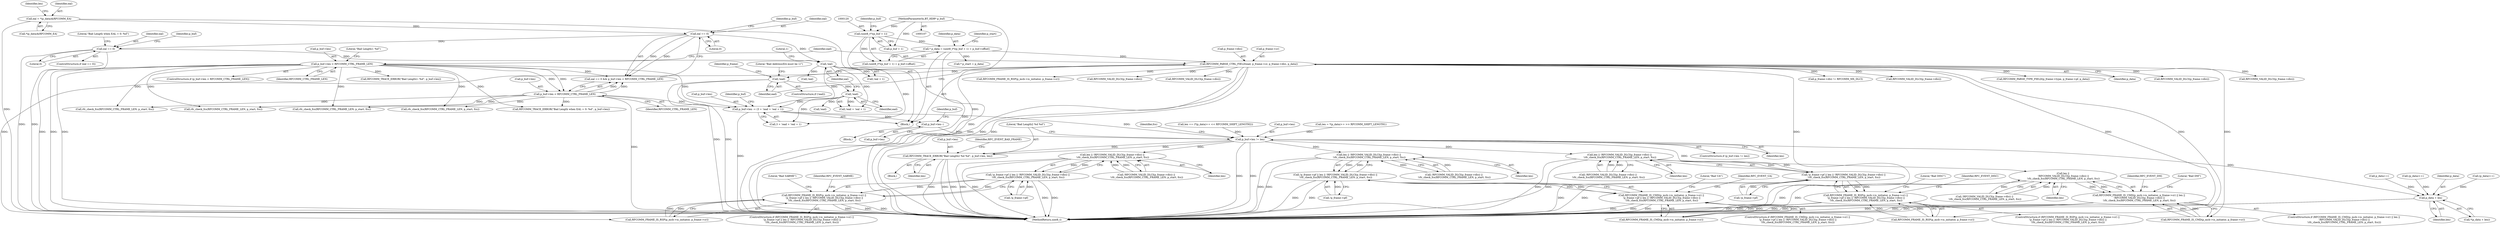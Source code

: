 digraph "0_Android_9fe27a9b445f7e911286ed31c1087ceac567736b@pointer" {
"1000275" [label="(Call,p_buf->len--)"];
"1000219" [label="(Call,p_buf->len -= (3 + !ead + !eal + 1))"];
"1000226" [label="(Call,!ead)"];
"1000156" [label="(Call,!ead)"];
"1000146" [label="(Call,RFCOMM_PARSE_CTRL_FIELD(ead, p_frame->cr, p_frame->dlci, p_data))"];
"1000116" [label="(Call,* p_data = (uint8_t*)(p_buf + 1) + p_buf->offset)"];
"1000119" [label="(Call,(uint8_t*)(p_buf + 1))"];
"1000110" [label="(MethodParameterIn,BT_HDR* p_buf)"];
"1000229" [label="(Call,!eal)"];
"1000187" [label="(Call,eal == 0)"];
"1000171" [label="(Call,eal = *(p_data)&RFCOMM_EA)"];
"1000205" [label="(Call,eal == 0)"];
"1000133" [label="(Call,p_buf->len < RFCOMM_CTRL_FRAME_LEN)"];
"1000190" [label="(Call,p_buf->len < RFCOMM_CTRL_FRAME_LEN)"];
"1000290" [label="(Call,p_buf->len != len)"];
"1000296" [label="(Call,RFCOMM_TRACE_ERROR(\"Bad Length2 %d %d\", p_buf->len, len))"];
"1000307" [label="(Call,p_data + len)"];
"1000330" [label="(Call,len || !RFCOMM_VALID_DLCI(p_frame->dlci) ||\n !rfc_check_fcs(RFCOMM_CTRL_FRAME_LEN, p_start, fcs))"];
"1000325" [label="(Call,!p_frame->pf || len || !RFCOMM_VALID_DLCI(p_frame->dlci) ||\n !rfc_check_fcs(RFCOMM_CTRL_FRAME_LEN, p_start, fcs))"];
"1000317" [label="(Call,RFCOMM_FRAME_IS_RSP(p_mcb->is_initiator, p_frame->cr) ||\n !p_frame->pf || len || !RFCOMM_VALID_DLCI(p_frame->dlci) ||\n !rfc_check_fcs(RFCOMM_CTRL_FRAME_LEN, p_start, fcs))"];
"1000366" [label="(Call,len || !RFCOMM_VALID_DLCI(p_frame->dlci) ||\n !rfc_check_fcs(RFCOMM_CTRL_FRAME_LEN, p_start, fcs))"];
"1000361" [label="(Call,!p_frame->pf || len || !RFCOMM_VALID_DLCI(p_frame->dlci) ||\n !rfc_check_fcs(RFCOMM_CTRL_FRAME_LEN, p_start, fcs))"];
"1000353" [label="(Call,RFCOMM_FRAME_IS_CMD(p_mcb->is_initiator, p_frame->cr) ||\n !p_frame->pf || len || !RFCOMM_VALID_DLCI(p_frame->dlci) ||\n !rfc_check_fcs(RFCOMM_CTRL_FRAME_LEN, p_start, fcs))"];
"1000397" [label="(Call,len ||\n !RFCOMM_VALID_DLCI(p_frame->dlci) ||\n !rfc_check_fcs(RFCOMM_CTRL_FRAME_LEN, p_start, fcs))"];
"1000389" [label="(Call,RFCOMM_FRAME_IS_CMD(p_mcb->is_initiator, p_frame->cr) || len ||\n !RFCOMM_VALID_DLCI(p_frame->dlci) ||\n !rfc_check_fcs(RFCOMM_CTRL_FRAME_LEN, p_start, fcs))"];
"1000433" [label="(Call,len || !RFCOMM_VALID_DLCI(p_frame->dlci) ||\n !rfc_check_fcs(RFCOMM_CTRL_FRAME_LEN, p_start, fcs))"];
"1000428" [label="(Call,!p_frame->pf || len || !RFCOMM_VALID_DLCI(p_frame->dlci) ||\n !rfc_check_fcs(RFCOMM_CTRL_FRAME_LEN, p_start, fcs))"];
"1000420" [label="(Call,RFCOMM_FRAME_IS_RSP(p_mcb->is_initiator, p_frame->cr) ||\n !p_frame->pf || len || !RFCOMM_VALID_DLCI(p_frame->dlci) ||\n !rfc_check_fcs(RFCOMM_CTRL_FRAME_LEN, p_start, fcs))"];
"1000281" [label="(Identifier,p_buf)"];
"1000334" [label="(Call,RFCOMM_VALID_DLCI(p_frame->dlci))"];
"1000381" [label="(Literal,\"Bad UA\")"];
"1000354" [label="(Call,RFCOMM_FRAME_IS_CMD(p_mcb->is_initiator, p_frame->cr))"];
"1000296" [label="(Call,RFCOMM_TRACE_ERROR(\"Bad Length2 %d %d\", p_buf->len, len))"];
"1000228" [label="(Call,!eal + 1)"];
"1000140" [label="(Literal,\"Bad Length1: %d\")"];
"1000330" [label="(Call,len || !RFCOMM_VALID_DLCI(p_frame->dlci) ||\n !rfc_check_fcs(RFCOMM_CTRL_FRAME_LEN, p_start, fcs))"];
"1000155" [label="(ControlStructure,if (!ead))"];
"1000386" [label="(Identifier,RFC_EVENT_UA)"];
"1000267" [label="(Block,)"];
"1000497" [label="(MethodReturn,uint8_t)"];
"1000317" [label="(Call,RFCOMM_FRAME_IS_RSP(p_mcb->is_initiator, p_frame->cr) ||\n !p_frame->pf || len || !RFCOMM_VALID_DLCI(p_frame->dlci) ||\n !rfc_check_fcs(RFCOMM_CTRL_FRAME_LEN, p_start, fcs))"];
"1000192" [label="(Identifier,p_buf)"];
"1000257" [label="(Call,p_frame->dlci != RFCOMM_MX_DLCI)"];
"1000239" [label="(Call,!ead)"];
"1000370" [label="(Call,RFCOMM_VALID_DLCI(p_frame->dlci))"];
"1000111" [label="(Block,)"];
"1000331" [label="(Identifier,len)"];
"1000297" [label="(Literal,\"Bad Length2 %d %d\")"];
"1000276" [label="(Call,p_buf->len)"];
"1000189" [label="(Literal,0)"];
"1000345" [label="(Literal,\"Bad SABME\")"];
"1000368" [label="(Call,!RFCOMM_VALID_DLCI(p_frame->dlci) ||\n !rfc_check_fcs(RFCOMM_CTRL_FRAME_LEN, p_start, fcs))"];
"1000241" [label="(Call,!eal)"];
"1000318" [label="(Call,RFCOMM_FRAME_IS_RSP(p_mcb->is_initiator, p_frame->cr))"];
"1000121" [label="(Call,p_buf + 1)"];
"1000182" [label="(Call,(p_data)++)"];
"1000194" [label="(Identifier,RFCOMM_CTRL_FRAME_LEN)"];
"1000210" [label="(Literal,\"Bad Length when EAL = 0: %d\")"];
"1000350" [label="(Identifier,RFC_EVENT_SABME)"];
"1000226" [label="(Call,!ead)"];
"1000156" [label="(Call,!ead)"];
"1000417" [label="(Identifier,RFC_EVENT_DM)"];
"1000163" [label="(Call,RFCOMM_PARSE_TYPE_FIELD(p_frame->type, p_frame->pf, p_data))"];
"1000118" [label="(Call,(uint8_t*)(p_buf + 1) + p_buf->offset)"];
"1000375" [label="(Call,rfc_check_fcs(RFCOMM_CTRL_FRAME_LEN, p_start, fcs))"];
"1000325" [label="(Call,!p_frame->pf || len || !RFCOMM_VALID_DLCI(p_frame->dlci) ||\n !rfc_check_fcs(RFCOMM_CTRL_FRAME_LEN, p_start, fcs))"];
"1000129" [label="(Identifier,p_start)"];
"1000219" [label="(Call,p_buf->len -= (3 + !ead + !eal + 1))"];
"1000147" [label="(Identifier,ead)"];
"1000209" [label="(Call,RFCOMM_TRACE_ERROR(\"Bad Length when EAL = 0: %d\", p_buf->len))"];
"1000275" [label="(Call,p_buf->len--)"];
"1000229" [label="(Call,!eal)"];
"1000442" [label="(Call,rfc_check_fcs(RFCOMM_CTRL_FRAME_LEN, p_start, fcs))"];
"1000134" [label="(Call,p_buf->len)"];
"1000366" [label="(Call,len || !RFCOMM_VALID_DLCI(p_frame->dlci) ||\n !rfc_check_fcs(RFCOMM_CTRL_FRAME_LEN, p_start, fcs))"];
"1000298" [label="(Call,p_buf->len)"];
"1000220" [label="(Call,p_buf->len)"];
"1000305" [label="(Identifier,fcs)"];
"1000128" [label="(Call,* p_start = p_data)"];
"1000207" [label="(Literal,0)"];
"1000303" [label="(Identifier,RFC_EVENT_BAD_FRAME)"];
"1000132" [label="(ControlStructure,if (p_buf->len < RFCOMM_CTRL_FRAME_LEN))"];
"1000116" [label="(Call,* p_data = (uint8_t*)(p_buf + 1) + p_buf->offset)"];
"1000137" [label="(Identifier,RFCOMM_CTRL_FRAME_LEN)"];
"1000204" [label="(ControlStructure,if (eal == 0))"];
"1000234" [label="(Identifier,p_buf)"];
"1000295" [label="(Block,)"];
"1000191" [label="(Call,p_buf->len)"];
"1000171" [label="(Call,eal = *(p_data)&RFCOMM_EA)"];
"1000188" [label="(Identifier,eal)"];
"1000352" [label="(ControlStructure,if (RFCOMM_FRAME_IS_CMD(p_mcb->is_initiator, p_frame->cr) ||\n !p_frame->pf || len || !RFCOMM_VALID_DLCI(p_frame->dlci) ||\n !rfc_check_fcs(RFCOMM_CTRL_FRAME_LEN, p_start, fcs)))"];
"1000154" [label="(Identifier,p_data)"];
"1000362" [label="(Call,!p_frame->pf)"];
"1000117" [label="(Identifier,p_data)"];
"1000457" [label="(Call,RFCOMM_VALID_DLCI(p_frame->dlci))"];
"1000119" [label="(Call,(uint8_t*)(p_buf + 1))"];
"1000110" [label="(MethodParameterIn,BT_HDR* p_buf)"];
"1000353" [label="(Call,RFCOMM_FRAME_IS_CMD(p_mcb->is_initiator, p_frame->cr) ||\n !p_frame->pf || len || !RFCOMM_VALID_DLCI(p_frame->dlci) ||\n !rfc_check_fcs(RFCOMM_CTRL_FRAME_LEN, p_start, fcs))"];
"1000412" [label="(Literal,\"Bad DM\")"];
"1000173" [label="(Call,*(p_data)&RFCOMM_EA)"];
"1000223" [label="(Call,3 + !ead + !eal + 1)"];
"1000308" [label="(Identifier,p_data)"];
"1000151" [label="(Call,p_frame->dlci)"];
"1000421" [label="(Call,RFCOMM_FRAME_IS_RSP(p_mcb->is_initiator, p_frame->cr))"];
"1000206" [label="(Identifier,eal)"];
"1000397" [label="(Call,len ||\n !RFCOMM_VALID_DLCI(p_frame->dlci) ||\n !rfc_check_fcs(RFCOMM_CTRL_FRAME_LEN, p_start, fcs))"];
"1000165" [label="(Identifier,p_frame)"];
"1000309" [label="(Identifier,len)"];
"1000339" [label="(Call,rfc_check_fcs(RFCOMM_CTRL_FRAME_LEN, p_start, fcs))"];
"1000367" [label="(Identifier,len)"];
"1000187" [label="(Call,eal == 0)"];
"1000326" [label="(Call,!p_frame->pf)"];
"1000196" [label="(Call,len += (*(p_data)++ << RFCOMM_SHIFT_LENGTH2))"];
"1000433" [label="(Call,len || !RFCOMM_VALID_DLCI(p_frame->dlci) ||\n !rfc_check_fcs(RFCOMM_CTRL_FRAME_LEN, p_start, fcs))"];
"1000225" [label="(Call,!ead + !eal + 1)"];
"1000437" [label="(Call,RFCOMM_VALID_DLCI(p_frame->dlci))"];
"1000231" [label="(Literal,1)"];
"1000307" [label="(Call,p_data + len)"];
"1000148" [label="(Call,p_frame->cr)"];
"1000390" [label="(Call,RFCOMM_FRAME_IS_CMD(p_mcb->is_initiator, p_frame->cr))"];
"1000289" [label="(ControlStructure,if (p_buf->len != len))"];
"1000146" [label="(Call,RFCOMM_PARSE_CTRL_FIELD(ead, p_frame->cr, p_frame->dlci, p_data))"];
"1000291" [label="(Call,p_buf->len)"];
"1000361" [label="(Call,!p_frame->pf || len || !RFCOMM_VALID_DLCI(p_frame->dlci) ||\n !rfc_check_fcs(RFCOMM_CTRL_FRAME_LEN, p_start, fcs))"];
"1000190" [label="(Call,p_buf->len < RFCOMM_CTRL_FRAME_LEN)"];
"1000428" [label="(Call,!p_frame->pf || len || !RFCOMM_VALID_DLCI(p_frame->dlci) ||\n !rfc_check_fcs(RFCOMM_CTRL_FRAME_LEN, p_start, fcs))"];
"1000399" [label="(Call,!RFCOMM_VALID_DLCI(p_frame->dlci) ||\n !rfc_check_fcs(RFCOMM_CTRL_FRAME_LEN, p_start, fcs))"];
"1000480" [label="(Call,RFCOMM_FRAME_IS_RSP(p_mcb->is_initiator, p_frame->cr))"];
"1000157" [label="(Identifier,ead)"];
"1000294" [label="(Identifier,len)"];
"1000200" [label="(Call,(p_data)++)"];
"1000316" [label="(ControlStructure,if (RFCOMM_FRAME_IS_RSP(p_mcb->is_initiator, p_frame->cr) ||\n !p_frame->pf || len || !RFCOMM_VALID_DLCI(p_frame->dlci) ||\n !rfc_check_fcs(RFCOMM_CTRL_FRAME_LEN, p_start, fcs)))"];
"1000273" [label="(Call,p_data++)"];
"1000227" [label="(Identifier,ead)"];
"1000186" [label="(Call,eal == 0 && p_buf->len < RFCOMM_CTRL_FRAME_LEN)"];
"1000332" [label="(Call,!RFCOMM_VALID_DLCI(p_frame->dlci) ||\n !rfc_check_fcs(RFCOMM_CTRL_FRAME_LEN, p_start, fcs))"];
"1000301" [label="(Identifier,len)"];
"1000160" [label="(Literal,\"Bad Address(EA must be 1)\")"];
"1000406" [label="(Call,rfc_check_fcs(RFCOMM_CTRL_FRAME_LEN, p_start, fcs))"];
"1000290" [label="(Call,p_buf->len != len)"];
"1000133" [label="(Call,p_buf->len < RFCOMM_CTRL_FRAME_LEN)"];
"1000230" [label="(Identifier,eal)"];
"1000221" [label="(Identifier,p_buf)"];
"1000401" [label="(Call,RFCOMM_VALID_DLCI(p_frame->dlci))"];
"1000429" [label="(Call,!p_frame->pf)"];
"1000448" [label="(Literal,\"Bad DISC\")"];
"1000398" [label="(Identifier,len)"];
"1000178" [label="(Call,len = *(p_data)++ >> RFCOMM_SHIFT_LENGTH1)"];
"1000125" [label="(Identifier,p_buf)"];
"1000306" [label="(Call,*(p_data + len))"];
"1000139" [label="(Call,RFCOMM_TRACE_ERROR(\"Bad Length1: %d\", p_buf->len))"];
"1000420" [label="(Call,RFCOMM_FRAME_IS_RSP(p_mcb->is_initiator, p_frame->cr) ||\n !p_frame->pf || len || !RFCOMM_VALID_DLCI(p_frame->dlci) ||\n !rfc_check_fcs(RFCOMM_CTRL_FRAME_LEN, p_start, fcs))"];
"1000453" [label="(Identifier,RFC_EVENT_DISC)"];
"1000419" [label="(ControlStructure,if (RFCOMM_FRAME_IS_RSP(p_mcb->is_initiator, p_frame->cr) ||\n !p_frame->pf || len || !RFCOMM_VALID_DLCI(p_frame->dlci) ||\n !rfc_check_fcs(RFCOMM_CTRL_FRAME_LEN, p_start, fcs)))"];
"1000388" [label="(ControlStructure,if (RFCOMM_FRAME_IS_CMD(p_mcb->is_initiator, p_frame->cr) || len ||\n !RFCOMM_VALID_DLCI(p_frame->dlci) ||\n !rfc_check_fcs(RFCOMM_CTRL_FRAME_LEN, p_start, fcs)))"];
"1000389" [label="(Call,RFCOMM_FRAME_IS_CMD(p_mcb->is_initiator, p_frame->cr) || len ||\n !RFCOMM_VALID_DLCI(p_frame->dlci) ||\n !rfc_check_fcs(RFCOMM_CTRL_FRAME_LEN, p_start, fcs))"];
"1000434" [label="(Identifier,len)"];
"1000435" [label="(Call,!RFCOMM_VALID_DLCI(p_frame->dlci) ||\n !rfc_check_fcs(RFCOMM_CTRL_FRAME_LEN, p_start, fcs))"];
"1000179" [label="(Identifier,len)"];
"1000205" [label="(Call,eal == 0)"];
"1000172" [label="(Identifier,eal)"];
"1000275" -> "1000267"  [label="AST: "];
"1000275" -> "1000276"  [label="CFG: "];
"1000276" -> "1000275"  [label="AST: "];
"1000281" -> "1000275"  [label="CFG: "];
"1000219" -> "1000275"  [label="DDG: "];
"1000275" -> "1000290"  [label="DDG: "];
"1000219" -> "1000111"  [label="AST: "];
"1000219" -> "1000223"  [label="CFG: "];
"1000220" -> "1000219"  [label="AST: "];
"1000223" -> "1000219"  [label="AST: "];
"1000234" -> "1000219"  [label="CFG: "];
"1000219" -> "1000497"  [label="DDG: "];
"1000226" -> "1000219"  [label="DDG: "];
"1000229" -> "1000219"  [label="DDG: "];
"1000133" -> "1000219"  [label="DDG: "];
"1000190" -> "1000219"  [label="DDG: "];
"1000219" -> "1000290"  [label="DDG: "];
"1000226" -> "1000225"  [label="AST: "];
"1000226" -> "1000227"  [label="CFG: "];
"1000227" -> "1000226"  [label="AST: "];
"1000230" -> "1000226"  [label="CFG: "];
"1000226" -> "1000223"  [label="DDG: "];
"1000226" -> "1000225"  [label="DDG: "];
"1000156" -> "1000226"  [label="DDG: "];
"1000226" -> "1000239"  [label="DDG: "];
"1000156" -> "1000155"  [label="AST: "];
"1000156" -> "1000157"  [label="CFG: "];
"1000157" -> "1000156"  [label="AST: "];
"1000160" -> "1000156"  [label="CFG: "];
"1000165" -> "1000156"  [label="CFG: "];
"1000156" -> "1000497"  [label="DDG: "];
"1000156" -> "1000497"  [label="DDG: "];
"1000146" -> "1000156"  [label="DDG: "];
"1000146" -> "1000111"  [label="AST: "];
"1000146" -> "1000154"  [label="CFG: "];
"1000147" -> "1000146"  [label="AST: "];
"1000148" -> "1000146"  [label="AST: "];
"1000151" -> "1000146"  [label="AST: "];
"1000154" -> "1000146"  [label="AST: "];
"1000157" -> "1000146"  [label="CFG: "];
"1000146" -> "1000497"  [label="DDG: "];
"1000146" -> "1000497"  [label="DDG: "];
"1000146" -> "1000497"  [label="DDG: "];
"1000146" -> "1000497"  [label="DDG: "];
"1000116" -> "1000146"  [label="DDG: "];
"1000146" -> "1000163"  [label="DDG: "];
"1000146" -> "1000257"  [label="DDG: "];
"1000146" -> "1000318"  [label="DDG: "];
"1000146" -> "1000334"  [label="DDG: "];
"1000146" -> "1000354"  [label="DDG: "];
"1000146" -> "1000370"  [label="DDG: "];
"1000146" -> "1000390"  [label="DDG: "];
"1000146" -> "1000401"  [label="DDG: "];
"1000146" -> "1000421"  [label="DDG: "];
"1000146" -> "1000437"  [label="DDG: "];
"1000146" -> "1000457"  [label="DDG: "];
"1000146" -> "1000480"  [label="DDG: "];
"1000116" -> "1000111"  [label="AST: "];
"1000116" -> "1000118"  [label="CFG: "];
"1000117" -> "1000116"  [label="AST: "];
"1000118" -> "1000116"  [label="AST: "];
"1000129" -> "1000116"  [label="CFG: "];
"1000116" -> "1000497"  [label="DDG: "];
"1000119" -> "1000116"  [label="DDG: "];
"1000116" -> "1000128"  [label="DDG: "];
"1000119" -> "1000118"  [label="AST: "];
"1000119" -> "1000121"  [label="CFG: "];
"1000120" -> "1000119"  [label="AST: "];
"1000121" -> "1000119"  [label="AST: "];
"1000125" -> "1000119"  [label="CFG: "];
"1000119" -> "1000497"  [label="DDG: "];
"1000119" -> "1000118"  [label="DDG: "];
"1000110" -> "1000119"  [label="DDG: "];
"1000110" -> "1000107"  [label="AST: "];
"1000110" -> "1000497"  [label="DDG: "];
"1000110" -> "1000121"  [label="DDG: "];
"1000229" -> "1000228"  [label="AST: "];
"1000229" -> "1000230"  [label="CFG: "];
"1000230" -> "1000229"  [label="AST: "];
"1000231" -> "1000229"  [label="CFG: "];
"1000229" -> "1000223"  [label="DDG: "];
"1000229" -> "1000225"  [label="DDG: "];
"1000229" -> "1000228"  [label="DDG: "];
"1000187" -> "1000229"  [label="DDG: "];
"1000205" -> "1000229"  [label="DDG: "];
"1000229" -> "1000241"  [label="DDG: "];
"1000187" -> "1000186"  [label="AST: "];
"1000187" -> "1000189"  [label="CFG: "];
"1000188" -> "1000187"  [label="AST: "];
"1000189" -> "1000187"  [label="AST: "];
"1000192" -> "1000187"  [label="CFG: "];
"1000186" -> "1000187"  [label="CFG: "];
"1000187" -> "1000186"  [label="DDG: "];
"1000187" -> "1000186"  [label="DDG: "];
"1000171" -> "1000187"  [label="DDG: "];
"1000187" -> "1000205"  [label="DDG: "];
"1000171" -> "1000111"  [label="AST: "];
"1000171" -> "1000173"  [label="CFG: "];
"1000172" -> "1000171"  [label="AST: "];
"1000173" -> "1000171"  [label="AST: "];
"1000179" -> "1000171"  [label="CFG: "];
"1000171" -> "1000497"  [label="DDG: "];
"1000205" -> "1000204"  [label="AST: "];
"1000205" -> "1000207"  [label="CFG: "];
"1000206" -> "1000205"  [label="AST: "];
"1000207" -> "1000205"  [label="AST: "];
"1000210" -> "1000205"  [label="CFG: "];
"1000221" -> "1000205"  [label="CFG: "];
"1000205" -> "1000497"  [label="DDG: "];
"1000205" -> "1000497"  [label="DDG: "];
"1000133" -> "1000132"  [label="AST: "];
"1000133" -> "1000137"  [label="CFG: "];
"1000134" -> "1000133"  [label="AST: "];
"1000137" -> "1000133"  [label="AST: "];
"1000140" -> "1000133"  [label="CFG: "];
"1000147" -> "1000133"  [label="CFG: "];
"1000133" -> "1000497"  [label="DDG: "];
"1000133" -> "1000497"  [label="DDG: "];
"1000133" -> "1000497"  [label="DDG: "];
"1000133" -> "1000139"  [label="DDG: "];
"1000133" -> "1000186"  [label="DDG: "];
"1000133" -> "1000190"  [label="DDG: "];
"1000133" -> "1000190"  [label="DDG: "];
"1000133" -> "1000209"  [label="DDG: "];
"1000133" -> "1000339"  [label="DDG: "];
"1000133" -> "1000375"  [label="DDG: "];
"1000133" -> "1000406"  [label="DDG: "];
"1000133" -> "1000442"  [label="DDG: "];
"1000190" -> "1000186"  [label="AST: "];
"1000190" -> "1000194"  [label="CFG: "];
"1000191" -> "1000190"  [label="AST: "];
"1000194" -> "1000190"  [label="AST: "];
"1000186" -> "1000190"  [label="CFG: "];
"1000190" -> "1000497"  [label="DDG: "];
"1000190" -> "1000186"  [label="DDG: "];
"1000190" -> "1000186"  [label="DDG: "];
"1000190" -> "1000209"  [label="DDG: "];
"1000190" -> "1000339"  [label="DDG: "];
"1000190" -> "1000375"  [label="DDG: "];
"1000190" -> "1000406"  [label="DDG: "];
"1000190" -> "1000442"  [label="DDG: "];
"1000290" -> "1000289"  [label="AST: "];
"1000290" -> "1000294"  [label="CFG: "];
"1000291" -> "1000290"  [label="AST: "];
"1000294" -> "1000290"  [label="AST: "];
"1000297" -> "1000290"  [label="CFG: "];
"1000305" -> "1000290"  [label="CFG: "];
"1000290" -> "1000497"  [label="DDG: "];
"1000290" -> "1000497"  [label="DDG: "];
"1000178" -> "1000290"  [label="DDG: "];
"1000196" -> "1000290"  [label="DDG: "];
"1000290" -> "1000296"  [label="DDG: "];
"1000290" -> "1000296"  [label="DDG: "];
"1000290" -> "1000307"  [label="DDG: "];
"1000290" -> "1000330"  [label="DDG: "];
"1000290" -> "1000366"  [label="DDG: "];
"1000290" -> "1000397"  [label="DDG: "];
"1000290" -> "1000433"  [label="DDG: "];
"1000296" -> "1000295"  [label="AST: "];
"1000296" -> "1000301"  [label="CFG: "];
"1000297" -> "1000296"  [label="AST: "];
"1000298" -> "1000296"  [label="AST: "];
"1000301" -> "1000296"  [label="AST: "];
"1000303" -> "1000296"  [label="CFG: "];
"1000296" -> "1000497"  [label="DDG: "];
"1000296" -> "1000497"  [label="DDG: "];
"1000296" -> "1000497"  [label="DDG: "];
"1000307" -> "1000306"  [label="AST: "];
"1000307" -> "1000309"  [label="CFG: "];
"1000308" -> "1000307"  [label="AST: "];
"1000309" -> "1000307"  [label="AST: "];
"1000306" -> "1000307"  [label="CFG: "];
"1000307" -> "1000497"  [label="DDG: "];
"1000307" -> "1000497"  [label="DDG: "];
"1000200" -> "1000307"  [label="DDG: "];
"1000273" -> "1000307"  [label="DDG: "];
"1000182" -> "1000307"  [label="DDG: "];
"1000330" -> "1000325"  [label="AST: "];
"1000330" -> "1000331"  [label="CFG: "];
"1000330" -> "1000332"  [label="CFG: "];
"1000331" -> "1000330"  [label="AST: "];
"1000332" -> "1000330"  [label="AST: "];
"1000325" -> "1000330"  [label="CFG: "];
"1000330" -> "1000497"  [label="DDG: "];
"1000330" -> "1000497"  [label="DDG: "];
"1000330" -> "1000325"  [label="DDG: "];
"1000330" -> "1000325"  [label="DDG: "];
"1000332" -> "1000330"  [label="DDG: "];
"1000332" -> "1000330"  [label="DDG: "];
"1000325" -> "1000317"  [label="AST: "];
"1000325" -> "1000326"  [label="CFG: "];
"1000326" -> "1000325"  [label="AST: "];
"1000317" -> "1000325"  [label="CFG: "];
"1000325" -> "1000497"  [label="DDG: "];
"1000325" -> "1000497"  [label="DDG: "];
"1000325" -> "1000317"  [label="DDG: "];
"1000325" -> "1000317"  [label="DDG: "];
"1000326" -> "1000325"  [label="DDG: "];
"1000317" -> "1000316"  [label="AST: "];
"1000317" -> "1000318"  [label="CFG: "];
"1000318" -> "1000317"  [label="AST: "];
"1000345" -> "1000317"  [label="CFG: "];
"1000350" -> "1000317"  [label="CFG: "];
"1000317" -> "1000497"  [label="DDG: "];
"1000317" -> "1000497"  [label="DDG: "];
"1000317" -> "1000497"  [label="DDG: "];
"1000318" -> "1000317"  [label="DDG: "];
"1000318" -> "1000317"  [label="DDG: "];
"1000366" -> "1000361"  [label="AST: "];
"1000366" -> "1000367"  [label="CFG: "];
"1000366" -> "1000368"  [label="CFG: "];
"1000367" -> "1000366"  [label="AST: "];
"1000368" -> "1000366"  [label="AST: "];
"1000361" -> "1000366"  [label="CFG: "];
"1000366" -> "1000497"  [label="DDG: "];
"1000366" -> "1000497"  [label="DDG: "];
"1000366" -> "1000361"  [label="DDG: "];
"1000366" -> "1000361"  [label="DDG: "];
"1000368" -> "1000366"  [label="DDG: "];
"1000368" -> "1000366"  [label="DDG: "];
"1000361" -> "1000353"  [label="AST: "];
"1000361" -> "1000362"  [label="CFG: "];
"1000362" -> "1000361"  [label="AST: "];
"1000353" -> "1000361"  [label="CFG: "];
"1000361" -> "1000497"  [label="DDG: "];
"1000361" -> "1000497"  [label="DDG: "];
"1000361" -> "1000353"  [label="DDG: "];
"1000361" -> "1000353"  [label="DDG: "];
"1000362" -> "1000361"  [label="DDG: "];
"1000353" -> "1000352"  [label="AST: "];
"1000353" -> "1000354"  [label="CFG: "];
"1000354" -> "1000353"  [label="AST: "];
"1000381" -> "1000353"  [label="CFG: "];
"1000386" -> "1000353"  [label="CFG: "];
"1000353" -> "1000497"  [label="DDG: "];
"1000353" -> "1000497"  [label="DDG: "];
"1000353" -> "1000497"  [label="DDG: "];
"1000354" -> "1000353"  [label="DDG: "];
"1000354" -> "1000353"  [label="DDG: "];
"1000397" -> "1000389"  [label="AST: "];
"1000397" -> "1000398"  [label="CFG: "];
"1000397" -> "1000399"  [label="CFG: "];
"1000398" -> "1000397"  [label="AST: "];
"1000399" -> "1000397"  [label="AST: "];
"1000389" -> "1000397"  [label="CFG: "];
"1000397" -> "1000497"  [label="DDG: "];
"1000397" -> "1000497"  [label="DDG: "];
"1000397" -> "1000389"  [label="DDG: "];
"1000397" -> "1000389"  [label="DDG: "];
"1000399" -> "1000397"  [label="DDG: "];
"1000399" -> "1000397"  [label="DDG: "];
"1000389" -> "1000388"  [label="AST: "];
"1000389" -> "1000390"  [label="CFG: "];
"1000390" -> "1000389"  [label="AST: "];
"1000412" -> "1000389"  [label="CFG: "];
"1000417" -> "1000389"  [label="CFG: "];
"1000389" -> "1000497"  [label="DDG: "];
"1000389" -> "1000497"  [label="DDG: "];
"1000389" -> "1000497"  [label="DDG: "];
"1000390" -> "1000389"  [label="DDG: "];
"1000390" -> "1000389"  [label="DDG: "];
"1000433" -> "1000428"  [label="AST: "];
"1000433" -> "1000434"  [label="CFG: "];
"1000433" -> "1000435"  [label="CFG: "];
"1000434" -> "1000433"  [label="AST: "];
"1000435" -> "1000433"  [label="AST: "];
"1000428" -> "1000433"  [label="CFG: "];
"1000433" -> "1000497"  [label="DDG: "];
"1000433" -> "1000497"  [label="DDG: "];
"1000433" -> "1000428"  [label="DDG: "];
"1000433" -> "1000428"  [label="DDG: "];
"1000435" -> "1000433"  [label="DDG: "];
"1000435" -> "1000433"  [label="DDG: "];
"1000428" -> "1000420"  [label="AST: "];
"1000428" -> "1000429"  [label="CFG: "];
"1000429" -> "1000428"  [label="AST: "];
"1000420" -> "1000428"  [label="CFG: "];
"1000428" -> "1000497"  [label="DDG: "];
"1000428" -> "1000497"  [label="DDG: "];
"1000428" -> "1000420"  [label="DDG: "];
"1000428" -> "1000420"  [label="DDG: "];
"1000429" -> "1000428"  [label="DDG: "];
"1000420" -> "1000419"  [label="AST: "];
"1000420" -> "1000421"  [label="CFG: "];
"1000421" -> "1000420"  [label="AST: "];
"1000448" -> "1000420"  [label="CFG: "];
"1000453" -> "1000420"  [label="CFG: "];
"1000420" -> "1000497"  [label="DDG: "];
"1000420" -> "1000497"  [label="DDG: "];
"1000420" -> "1000497"  [label="DDG: "];
"1000421" -> "1000420"  [label="DDG: "];
"1000421" -> "1000420"  [label="DDG: "];
}
